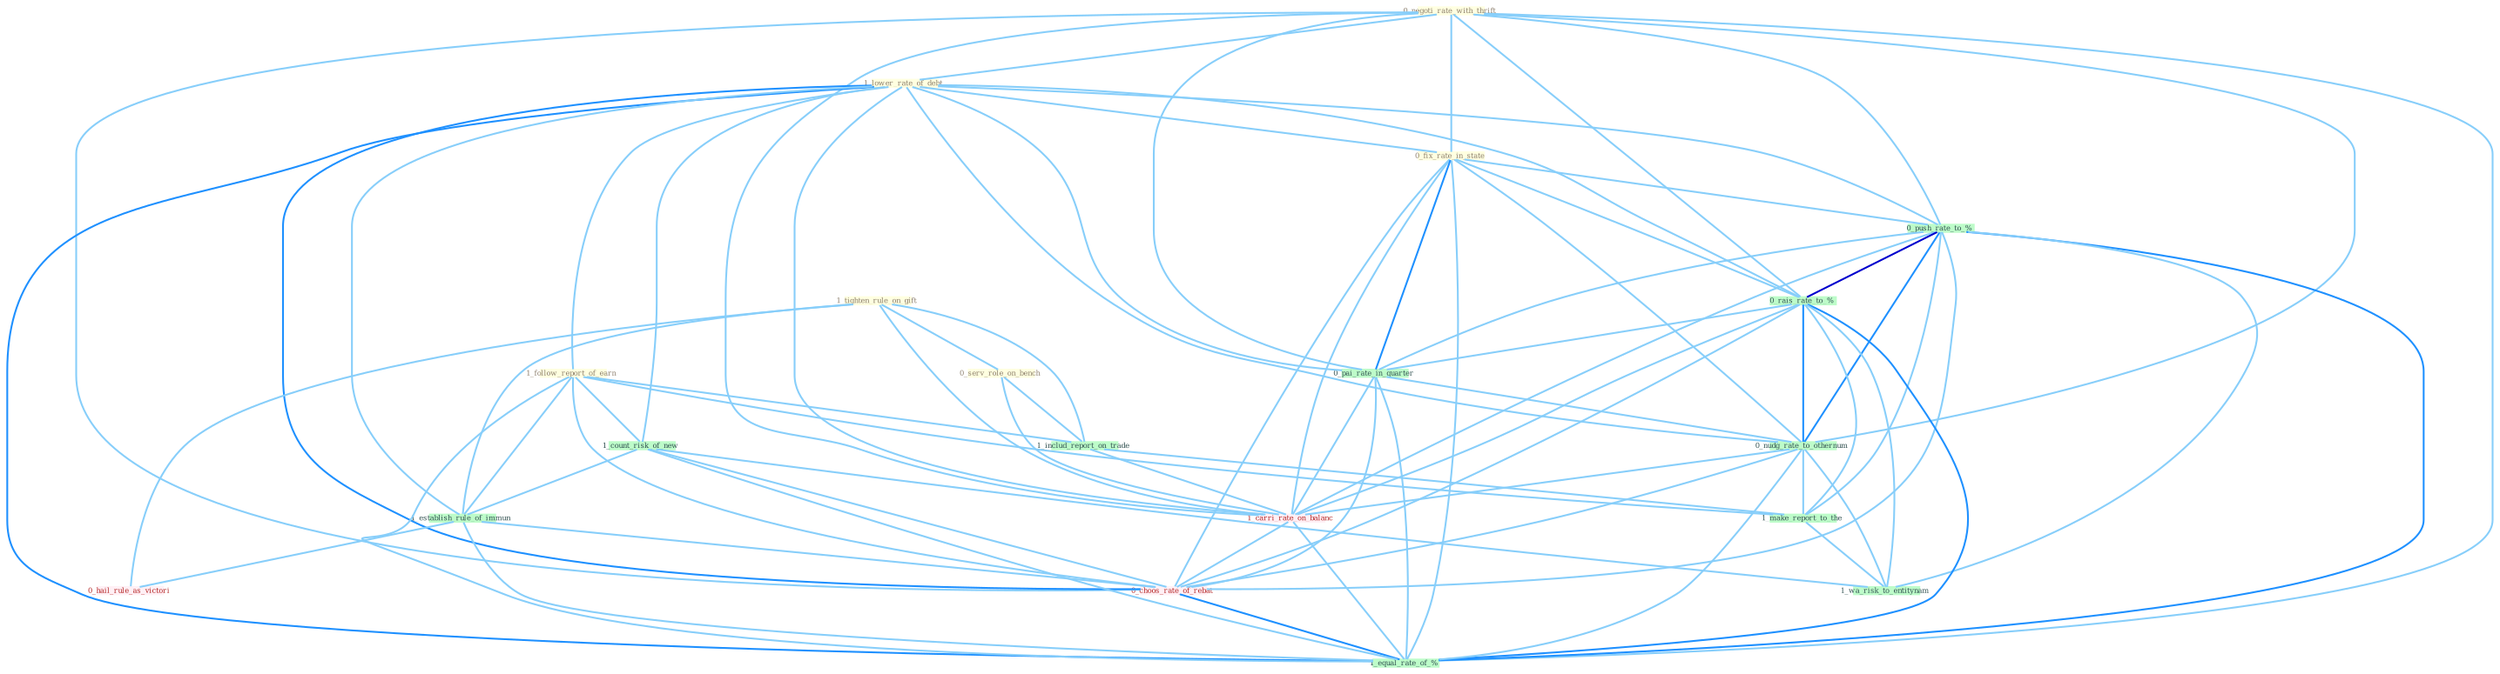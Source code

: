 Graph G{ 
    node
    [shape=polygon,style=filled,width=.5,height=.06,color="#BDFCC9",fixedsize=true,fontsize=4,
    fontcolor="#2f4f4f"];
    {node
    [color="#ffffe0", fontcolor="#8b7d6b"] "0_negoti_rate_with_thrift " "1_lower_rate_of_debt " "1_tighten_rule_on_gift " "0_fix_rate_in_state " "0_serv_role_on_bench " "1_follow_report_of_earn "}
{node [color="#fff0f5", fontcolor="#b22222"] "1_carri_rate_on_balanc " "0_choos_rate_of_rebat " "0_hail_rule_as_victori "}
edge [color="#B0E2FF"];

	"0_negoti_rate_with_thrift " -- "1_lower_rate_of_debt " [w="1", color="#87cefa" ];
	"0_negoti_rate_with_thrift " -- "0_fix_rate_in_state " [w="1", color="#87cefa" ];
	"0_negoti_rate_with_thrift " -- "0_push_rate_to_% " [w="1", color="#87cefa" ];
	"0_negoti_rate_with_thrift " -- "0_rais_rate_to_% " [w="1", color="#87cefa" ];
	"0_negoti_rate_with_thrift " -- "0_pai_rate_in_quarter " [w="1", color="#87cefa" ];
	"0_negoti_rate_with_thrift " -- "0_nudg_rate_to_othernum " [w="1", color="#87cefa" ];
	"0_negoti_rate_with_thrift " -- "1_carri_rate_on_balanc " [w="1", color="#87cefa" ];
	"0_negoti_rate_with_thrift " -- "0_choos_rate_of_rebat " [w="1", color="#87cefa" ];
	"0_negoti_rate_with_thrift " -- "1_equal_rate_of_% " [w="1", color="#87cefa" ];
	"1_lower_rate_of_debt " -- "0_fix_rate_in_state " [w="1", color="#87cefa" ];
	"1_lower_rate_of_debt " -- "1_follow_report_of_earn " [w="1", color="#87cefa" ];
	"1_lower_rate_of_debt " -- "1_count_risk_of_new " [w="1", color="#87cefa" ];
	"1_lower_rate_of_debt " -- "0_push_rate_to_% " [w="1", color="#87cefa" ];
	"1_lower_rate_of_debt " -- "0_rais_rate_to_% " [w="1", color="#87cefa" ];
	"1_lower_rate_of_debt " -- "1_establish_rule_of_immun " [w="1", color="#87cefa" ];
	"1_lower_rate_of_debt " -- "0_pai_rate_in_quarter " [w="1", color="#87cefa" ];
	"1_lower_rate_of_debt " -- "0_nudg_rate_to_othernum " [w="1", color="#87cefa" ];
	"1_lower_rate_of_debt " -- "1_carri_rate_on_balanc " [w="1", color="#87cefa" ];
	"1_lower_rate_of_debt " -- "0_choos_rate_of_rebat " [w="2", color="#1e90ff" , len=0.8];
	"1_lower_rate_of_debt " -- "1_equal_rate_of_% " [w="2", color="#1e90ff" , len=0.8];
	"1_tighten_rule_on_gift " -- "0_serv_role_on_bench " [w="1", color="#87cefa" ];
	"1_tighten_rule_on_gift " -- "1_establish_rule_of_immun " [w="1", color="#87cefa" ];
	"1_tighten_rule_on_gift " -- "1_includ_report_on_trade " [w="1", color="#87cefa" ];
	"1_tighten_rule_on_gift " -- "1_carri_rate_on_balanc " [w="1", color="#87cefa" ];
	"1_tighten_rule_on_gift " -- "0_hail_rule_as_victori " [w="1", color="#87cefa" ];
	"0_fix_rate_in_state " -- "0_push_rate_to_% " [w="1", color="#87cefa" ];
	"0_fix_rate_in_state " -- "0_rais_rate_to_% " [w="1", color="#87cefa" ];
	"0_fix_rate_in_state " -- "0_pai_rate_in_quarter " [w="2", color="#1e90ff" , len=0.8];
	"0_fix_rate_in_state " -- "0_nudg_rate_to_othernum " [w="1", color="#87cefa" ];
	"0_fix_rate_in_state " -- "1_carri_rate_on_balanc " [w="1", color="#87cefa" ];
	"0_fix_rate_in_state " -- "0_choos_rate_of_rebat " [w="1", color="#87cefa" ];
	"0_fix_rate_in_state " -- "1_equal_rate_of_% " [w="1", color="#87cefa" ];
	"0_serv_role_on_bench " -- "1_includ_report_on_trade " [w="1", color="#87cefa" ];
	"0_serv_role_on_bench " -- "1_carri_rate_on_balanc " [w="1", color="#87cefa" ];
	"1_follow_report_of_earn " -- "1_count_risk_of_new " [w="1", color="#87cefa" ];
	"1_follow_report_of_earn " -- "1_establish_rule_of_immun " [w="1", color="#87cefa" ];
	"1_follow_report_of_earn " -- "1_includ_report_on_trade " [w="1", color="#87cefa" ];
	"1_follow_report_of_earn " -- "1_make_report_to_the " [w="1", color="#87cefa" ];
	"1_follow_report_of_earn " -- "0_choos_rate_of_rebat " [w="1", color="#87cefa" ];
	"1_follow_report_of_earn " -- "1_equal_rate_of_% " [w="1", color="#87cefa" ];
	"1_count_risk_of_new " -- "1_establish_rule_of_immun " [w="1", color="#87cefa" ];
	"1_count_risk_of_new " -- "0_choos_rate_of_rebat " [w="1", color="#87cefa" ];
	"1_count_risk_of_new " -- "1_wa_risk_to_entitynam " [w="1", color="#87cefa" ];
	"1_count_risk_of_new " -- "1_equal_rate_of_% " [w="1", color="#87cefa" ];
	"0_push_rate_to_% " -- "0_rais_rate_to_% " [w="3", color="#0000cd" , len=0.6];
	"0_push_rate_to_% " -- "0_pai_rate_in_quarter " [w="1", color="#87cefa" ];
	"0_push_rate_to_% " -- "0_nudg_rate_to_othernum " [w="2", color="#1e90ff" , len=0.8];
	"0_push_rate_to_% " -- "1_carri_rate_on_balanc " [w="1", color="#87cefa" ];
	"0_push_rate_to_% " -- "1_make_report_to_the " [w="1", color="#87cefa" ];
	"0_push_rate_to_% " -- "0_choos_rate_of_rebat " [w="1", color="#87cefa" ];
	"0_push_rate_to_% " -- "1_wa_risk_to_entitynam " [w="1", color="#87cefa" ];
	"0_push_rate_to_% " -- "1_equal_rate_of_% " [w="2", color="#1e90ff" , len=0.8];
	"0_rais_rate_to_% " -- "0_pai_rate_in_quarter " [w="1", color="#87cefa" ];
	"0_rais_rate_to_% " -- "0_nudg_rate_to_othernum " [w="2", color="#1e90ff" , len=0.8];
	"0_rais_rate_to_% " -- "1_carri_rate_on_balanc " [w="1", color="#87cefa" ];
	"0_rais_rate_to_% " -- "1_make_report_to_the " [w="1", color="#87cefa" ];
	"0_rais_rate_to_% " -- "0_choos_rate_of_rebat " [w="1", color="#87cefa" ];
	"0_rais_rate_to_% " -- "1_wa_risk_to_entitynam " [w="1", color="#87cefa" ];
	"0_rais_rate_to_% " -- "1_equal_rate_of_% " [w="2", color="#1e90ff" , len=0.8];
	"1_establish_rule_of_immun " -- "0_choos_rate_of_rebat " [w="1", color="#87cefa" ];
	"1_establish_rule_of_immun " -- "0_hail_rule_as_victori " [w="1", color="#87cefa" ];
	"1_establish_rule_of_immun " -- "1_equal_rate_of_% " [w="1", color="#87cefa" ];
	"0_pai_rate_in_quarter " -- "0_nudg_rate_to_othernum " [w="1", color="#87cefa" ];
	"0_pai_rate_in_quarter " -- "1_carri_rate_on_balanc " [w="1", color="#87cefa" ];
	"0_pai_rate_in_quarter " -- "0_choos_rate_of_rebat " [w="1", color="#87cefa" ];
	"0_pai_rate_in_quarter " -- "1_equal_rate_of_% " [w="1", color="#87cefa" ];
	"0_nudg_rate_to_othernum " -- "1_carri_rate_on_balanc " [w="1", color="#87cefa" ];
	"0_nudg_rate_to_othernum " -- "1_make_report_to_the " [w="1", color="#87cefa" ];
	"0_nudg_rate_to_othernum " -- "0_choos_rate_of_rebat " [w="1", color="#87cefa" ];
	"0_nudg_rate_to_othernum " -- "1_wa_risk_to_entitynam " [w="1", color="#87cefa" ];
	"0_nudg_rate_to_othernum " -- "1_equal_rate_of_% " [w="1", color="#87cefa" ];
	"1_includ_report_on_trade " -- "1_carri_rate_on_balanc " [w="1", color="#87cefa" ];
	"1_includ_report_on_trade " -- "1_make_report_to_the " [w="1", color="#87cefa" ];
	"1_carri_rate_on_balanc " -- "0_choos_rate_of_rebat " [w="1", color="#87cefa" ];
	"1_carri_rate_on_balanc " -- "1_equal_rate_of_% " [w="1", color="#87cefa" ];
	"1_make_report_to_the " -- "1_wa_risk_to_entitynam " [w="1", color="#87cefa" ];
	"0_choos_rate_of_rebat " -- "1_equal_rate_of_% " [w="2", color="#1e90ff" , len=0.8];
}